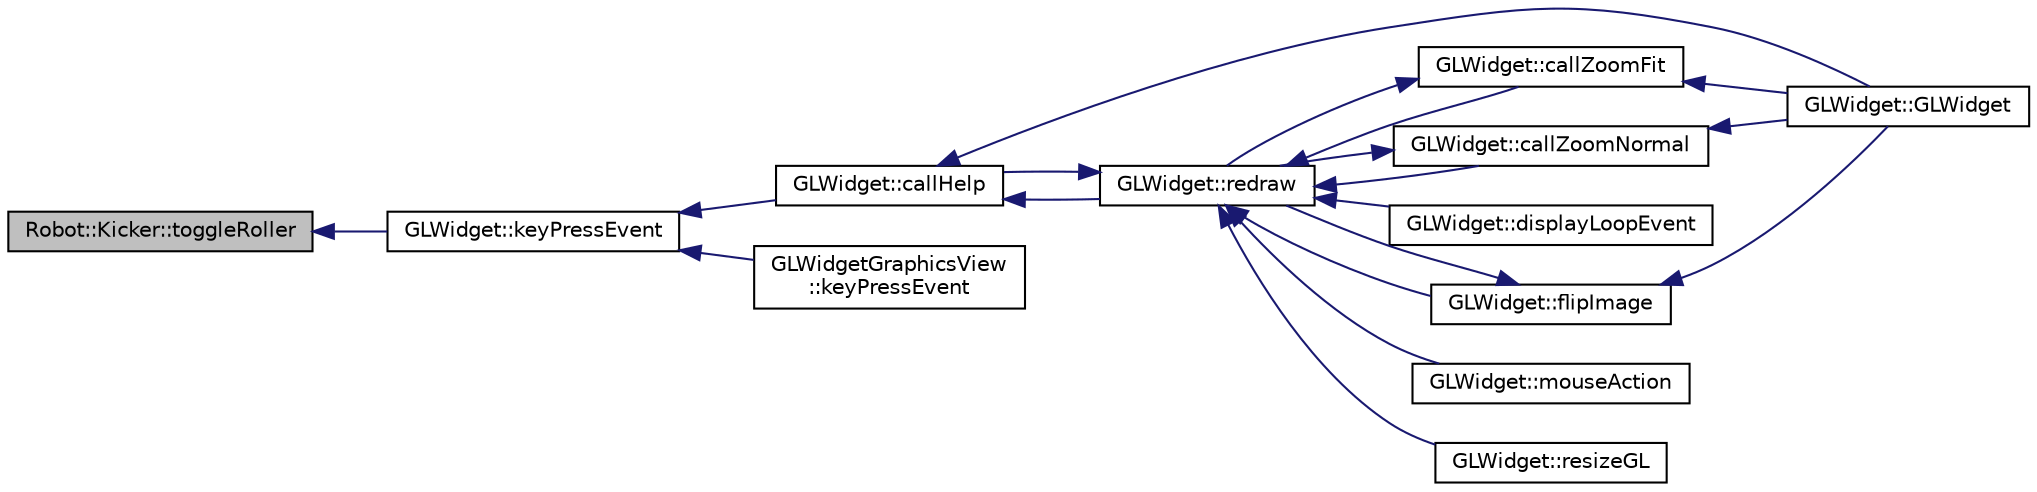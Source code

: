 digraph "Robot::Kicker::toggleRoller"
{
 // INTERACTIVE_SVG=YES
  edge [fontname="Helvetica",fontsize="10",labelfontname="Helvetica",labelfontsize="10"];
  node [fontname="Helvetica",fontsize="10",shape=record];
  rankdir="LR";
  Node1 [label="Robot::Kicker::toggleRoller",height=0.2,width=0.4,color="black", fillcolor="grey75", style="filled", fontcolor="black"];
  Node1 -> Node2 [dir="back",color="midnightblue",fontsize="10",style="solid",fontname="Helvetica"];
  Node2 [label="GLWidget::keyPressEvent",height=0.2,width=0.4,color="black", fillcolor="white", style="filled",URL="$da/d10/class_g_l_widget.html#a43dfdc9164dfacb939a173e725651fa9"];
  Node2 -> Node3 [dir="back",color="midnightblue",fontsize="10",style="solid",fontname="Helvetica"];
  Node3 [label="GLWidget::callHelp",height=0.2,width=0.4,color="black", fillcolor="white", style="filled",URL="$da/d10/class_g_l_widget.html#a7fd6e2670f26ea0d6c2b45e0c5a4a5c0"];
  Node3 -> Node4 [dir="back",color="midnightblue",fontsize="10",style="solid",fontname="Helvetica"];
  Node4 [label="GLWidget::GLWidget",height=0.2,width=0.4,color="black", fillcolor="white", style="filled",URL="$da/d10/class_g_l_widget.html#a9561cd3813d0bdb1b09675a9ec6eda81"];
  Node3 -> Node5 [dir="back",color="midnightblue",fontsize="10",style="solid",fontname="Helvetica"];
  Node5 [label="GLWidget::redraw",height=0.2,width=0.4,color="black", fillcolor="white", style="filled",URL="$da/d10/class_g_l_widget.html#a3c2a15e2dc8d00d66892a5419b95c740"];
  Node5 -> Node3 [dir="back",color="midnightblue",fontsize="10",style="solid",fontname="Helvetica"];
  Node5 -> Node6 [dir="back",color="midnightblue",fontsize="10",style="solid",fontname="Helvetica"];
  Node6 [label="GLWidget::callZoomFit",height=0.2,width=0.4,color="black", fillcolor="white", style="filled",URL="$da/d10/class_g_l_widget.html#a0a19fee8dd3793786b5aa32f6febc41f"];
  Node6 -> Node4 [dir="back",color="midnightblue",fontsize="10",style="solid",fontname="Helvetica"];
  Node6 -> Node5 [dir="back",color="midnightblue",fontsize="10",style="solid",fontname="Helvetica"];
  Node5 -> Node7 [dir="back",color="midnightblue",fontsize="10",style="solid",fontname="Helvetica"];
  Node7 [label="GLWidget::callZoomNormal",height=0.2,width=0.4,color="black", fillcolor="white", style="filled",URL="$da/d10/class_g_l_widget.html#a56ad5fa847158e2b162051e35aec3228"];
  Node7 -> Node4 [dir="back",color="midnightblue",fontsize="10",style="solid",fontname="Helvetica"];
  Node7 -> Node5 [dir="back",color="midnightblue",fontsize="10",style="solid",fontname="Helvetica"];
  Node5 -> Node8 [dir="back",color="midnightblue",fontsize="10",style="solid",fontname="Helvetica"];
  Node8 [label="GLWidget::displayLoopEvent",height=0.2,width=0.4,color="black", fillcolor="white", style="filled",URL="$da/d10/class_g_l_widget.html#aa3b3f12a716b4873ec8e218ff6fbfd73"];
  Node5 -> Node9 [dir="back",color="midnightblue",fontsize="10",style="solid",fontname="Helvetica"];
  Node9 [label="GLWidget::flipImage",height=0.2,width=0.4,color="black", fillcolor="white", style="filled",URL="$da/d10/class_g_l_widget.html#aea03d21ab69dc3c2d7ad085c72fa7911"];
  Node9 -> Node4 [dir="back",color="midnightblue",fontsize="10",style="solid",fontname="Helvetica"];
  Node9 -> Node5 [dir="back",color="midnightblue",fontsize="10",style="solid",fontname="Helvetica"];
  Node5 -> Node10 [dir="back",color="midnightblue",fontsize="10",style="solid",fontname="Helvetica"];
  Node10 [label="GLWidget::mouseAction",height=0.2,width=0.4,color="black", fillcolor="white", style="filled",URL="$da/d10/class_g_l_widget.html#ac38cb02e557b2f553c83bb49f26eb50d"];
  Node5 -> Node11 [dir="back",color="midnightblue",fontsize="10",style="solid",fontname="Helvetica"];
  Node11 [label="GLWidget::resizeGL",height=0.2,width=0.4,color="black", fillcolor="white", style="filled",URL="$da/d10/class_g_l_widget.html#ac0d2a8ecf60907a81c0d73475d851025"];
  Node2 -> Node12 [dir="back",color="midnightblue",fontsize="10",style="solid",fontname="Helvetica"];
  Node12 [label="GLWidgetGraphicsView\l::keyPressEvent",height=0.2,width=0.4,color="black", fillcolor="white", style="filled",URL="$d2/d5c/class_g_l_widget_graphics_view.html#a36685d0212d1126cdf3f4295d44ee7fd"];
}

